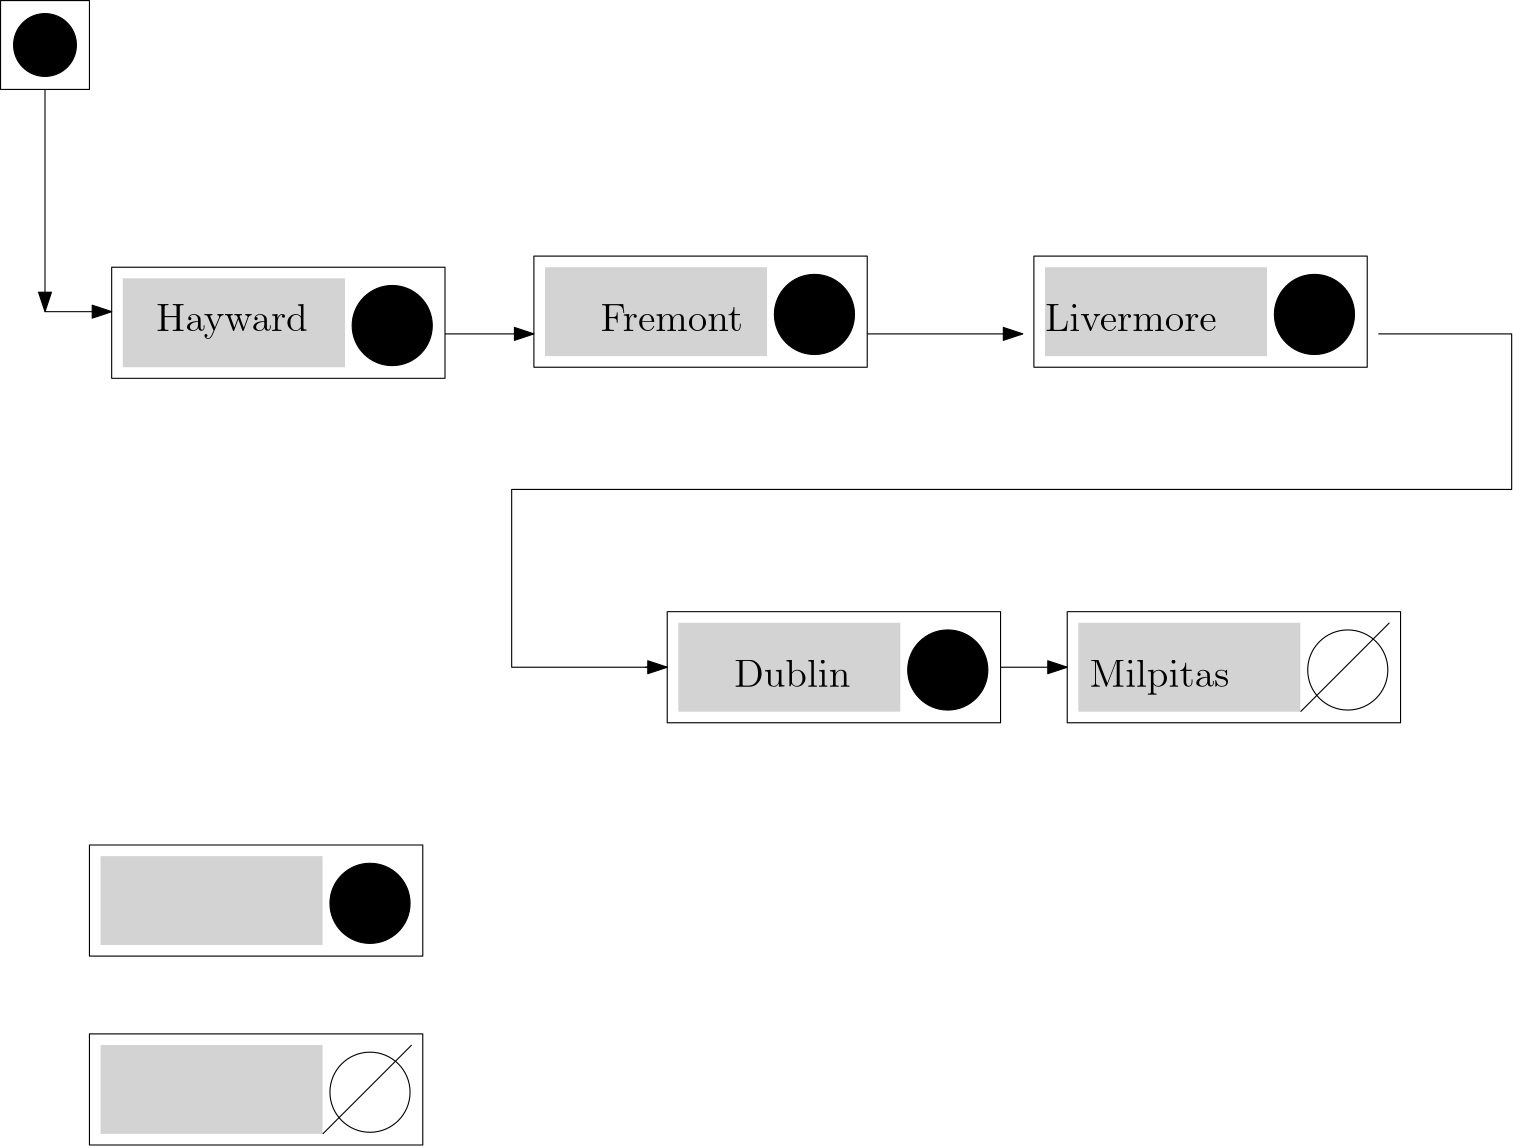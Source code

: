 <?xml version="1.0"?>
<!DOCTYPE ipe SYSTEM "ipe.dtd">
<ipe version="70005" creator="Ipe 7.1.4">
<info created="D:20170912145616" modified="D:20170919144245"/>
<ipestyle name="basic">
<symbol name="arrow/arc(spx)">
<path stroke="sym-stroke" fill="sym-stroke" pen="sym-pen">
0 0 m
-1 0.333 l
-1 -0.333 l
h
</path>
</symbol>
<symbol name="arrow/farc(spx)">
<path stroke="sym-stroke" fill="white" pen="sym-pen">
0 0 m
-1 0.333 l
-1 -0.333 l
h
</path>
</symbol>
<symbol name="mark/circle(sx)" transformations="translations">
<path fill="sym-stroke">
0.6 0 0 0.6 0 0 e
0.4 0 0 0.4 0 0 e
</path>
</symbol>
<symbol name="mark/disk(sx)" transformations="translations">
<path fill="sym-stroke">
0.6 0 0 0.6 0 0 e
</path>
</symbol>
<symbol name="mark/fdisk(sfx)" transformations="translations">
<group>
<path fill="sym-fill">
0.5 0 0 0.5 0 0 e
</path>
<path fill="sym-stroke" fillrule="eofill">
0.6 0 0 0.6 0 0 e
0.4 0 0 0.4 0 0 e
</path>
</group>
</symbol>
<symbol name="mark/box(sx)" transformations="translations">
<path fill="sym-stroke" fillrule="eofill">
-0.6 -0.6 m
0.6 -0.6 l
0.6 0.6 l
-0.6 0.6 l
h
-0.4 -0.4 m
0.4 -0.4 l
0.4 0.4 l
-0.4 0.4 l
h
</path>
</symbol>
<symbol name="mark/square(sx)" transformations="translations">
<path fill="sym-stroke">
-0.6 -0.6 m
0.6 -0.6 l
0.6 0.6 l
-0.6 0.6 l
h
</path>
</symbol>
<symbol name="mark/fsquare(sfx)" transformations="translations">
<group>
<path fill="sym-fill">
-0.5 -0.5 m
0.5 -0.5 l
0.5 0.5 l
-0.5 0.5 l
h
</path>
<path fill="sym-stroke" fillrule="eofill">
-0.6 -0.6 m
0.6 -0.6 l
0.6 0.6 l
-0.6 0.6 l
h
-0.4 -0.4 m
0.4 -0.4 l
0.4 0.4 l
-0.4 0.4 l
h
</path>
</group>
</symbol>
<symbol name="mark/cross(sx)" transformations="translations">
<group>
<path fill="sym-stroke">
-0.43 -0.57 m
0.57 0.43 l
0.43 0.57 l
-0.57 -0.43 l
h
</path>
<path fill="sym-stroke">
-0.43 0.57 m
0.57 -0.43 l
0.43 -0.57 l
-0.57 0.43 l
h
</path>
</group>
</symbol>
<symbol name="arrow/fnormal(spx)">
<path stroke="sym-stroke" fill="white" pen="sym-pen">
0 0 m
-1 0.333 l
-1 -0.333 l
h
</path>
</symbol>
<symbol name="arrow/pointed(spx)">
<path stroke="sym-stroke" fill="sym-stroke" pen="sym-pen">
0 0 m
-1 0.333 l
-0.8 0 l
-1 -0.333 l
h
</path>
</symbol>
<symbol name="arrow/fpointed(spx)">
<path stroke="sym-stroke" fill="white" pen="sym-pen">
0 0 m
-1 0.333 l
-0.8 0 l
-1 -0.333 l
h
</path>
</symbol>
<symbol name="arrow/linear(spx)">
<path stroke="sym-stroke" pen="sym-pen">
-1 0.333 m
0 0 l
-1 -0.333 l
</path>
</symbol>
<symbol name="arrow/fdouble(spx)">
<path stroke="sym-stroke" fill="white" pen="sym-pen">
0 0 m
-1 0.333 l
-1 -0.333 l
h
-1 0 m
-2 0.333 l
-2 -0.333 l
h
</path>
</symbol>
<symbol name="arrow/double(spx)">
<path stroke="sym-stroke" fill="sym-stroke" pen="sym-pen">
0 0 m
-1 0.333 l
-1 -0.333 l
h
-1 0 m
-2 0.333 l
-2 -0.333 l
h
</path>
</symbol>
<pen name="heavier" value="0.8"/>
<pen name="fat" value="1.2"/>
<pen name="ultrafat" value="2"/>
<symbolsize name="large" value="5"/>
<symbolsize name="small" value="2"/>
<symbolsize name="tiny" value="1.1"/>
<arrowsize name="large" value="10"/>
<arrowsize name="small" value="5"/>
<arrowsize name="tiny" value="3"/>
<color name="red" value="1 0 0"/>
<color name="green" value="0 1 0"/>
<color name="blue" value="0 0 1"/>
<color name="yellow" value="1 1 0"/>
<color name="orange" value="1 0.647 0"/>
<color name="gold" value="1 0.843 0"/>
<color name="purple" value="0.627 0.125 0.941"/>
<color name="gray" value="0.745"/>
<color name="brown" value="0.647 0.165 0.165"/>
<color name="navy" value="0 0 0.502"/>
<color name="pink" value="1 0.753 0.796"/>
<color name="seagreen" value="0.18 0.545 0.341"/>
<color name="turquoise" value="0.251 0.878 0.816"/>
<color name="violet" value="0.933 0.51 0.933"/>
<color name="darkblue" value="0 0 0.545"/>
<color name="darkcyan" value="0 0.545 0.545"/>
<color name="darkgray" value="0.663"/>
<color name="darkgreen" value="0 0.392 0"/>
<color name="darkmagenta" value="0.545 0 0.545"/>
<color name="darkorange" value="1 0.549 0"/>
<color name="darkred" value="0.545 0 0"/>
<color name="lightblue" value="0.678 0.847 0.902"/>
<color name="lightcyan" value="0.878 1 1"/>
<color name="lightgray" value="0.827"/>
<color name="lightgreen" value="0.565 0.933 0.565"/>
<color name="lightyellow" value="1 1 0.878"/>
<dashstyle name="dashed" value="[4] 0"/>
<dashstyle name="dotted" value="[1 3] 0"/>
<dashstyle name="dash dotted" value="[4 2 1 2] 0"/>
<dashstyle name="dash dot dotted" value="[4 2 1 2 1 2] 0"/>
<textsize name="large" value="\large"/>
<textsize name="small" value="\small"/>
<textsize name="tiny" value="\tiny"/>
<textsize name="Large" value="\Large"/>
<textsize name="LARGE" value="\LARGE"/>
<textsize name="huge" value="\huge"/>
<textsize name="Huge" value="\Huge"/>
<textsize name="footnote" value="\footnotesize"/>
<textstyle name="center" begin="\begin{center}" end="\end{center}"/>
<textstyle name="itemize" begin="\begin{itemize}" end="\end{itemize}"/>
<textstyle name="item" begin="\begin{itemize}\item{}" end="\end{itemize}"/>
<gridsize name="4 pts" value="4"/>
<gridsize name="8 pts (~3 mm)" value="8"/>
<gridsize name="16 pts (~6 mm)" value="16"/>
<gridsize name="32 pts (~12 mm)" value="32"/>
<gridsize name="10 pts (~3.5 mm)" value="10"/>
<gridsize name="20 pts (~7 mm)" value="20"/>
<gridsize name="14 pts (~5 mm)" value="14"/>
<gridsize name="28 pts (~10 mm)" value="28"/>
<gridsize name="56 pts (~20 mm)" value="56"/>
<anglesize name="90 deg" value="90"/>
<anglesize name="60 deg" value="60"/>
<anglesize name="45 deg" value="45"/>
<anglesize name="30 deg" value="30"/>
<anglesize name="22.5 deg" value="22.5"/>
<tiling name="falling" angle="-60" step="4" width="1"/>
<tiling name="rising" angle="30" step="4" width="1"/>
</ipestyle>
<page>
<layer name="alpha"/>
<layer name="beta"/>
<view layers="alpha beta" active="beta"/>
<group layer="alpha" matrix="1 0 0 1 360 -32">
<group matrix="1 0 0 1 -4 -160">
<path fill="lightgray">
48 800 m
48 768 l
128 768 l
128 800 l
h
</path>
<path stroke="black">
128 796 m
128 796 l
128 796 l
128 796 l
h
</path>
<path fill="white">
128 800 m
128 768 l
160 768 l
160 800 l
h
</path>
<path stroke="black">
44 804 m
44 764 l
164 764 l
164 804 l
h
</path>
</group>
<path stroke="black">
156 640 m
124 608 l
</path>
<path matrix="1 0 0 1 1 -1" stroke="black">
14.4222 0 0 14.4222 140 624 e
</path>
</group>
<group matrix="1 0 0 1 -108 -208">
<group matrix="1 0 0 1 112 -68">
<path fill="lightgray">
48 800 m
48 768 l
128 768 l
128 800 l
h
</path>
<path stroke="black">
128 796 m
128 796 l
128 796 l
128 796 l
h
</path>
<path fill="white">
128 800 m
128 768 l
160 768 l
160 800 l
h
</path>
<path stroke="black">
44 804 m
44 764 l
164 764 l
164 804 l
h
</path>
</group>
<path matrix="1 0 0 1 117 91" stroke="black" fill="black">
14.4222 0 0 14.4222 140 624 e
</path>
</group>
<group layer="beta" matrix="1 0 0 1 -100 0">
<group matrix="1 0 0 1 112 -68">
<path fill="lightgray">
48 800 m
48 768 l
128 768 l
128 800 l
h
</path>
<path stroke="black">
128 796 m
128 796 l
128 796 l
128 796 l
h
</path>
<path fill="white">
128 800 m
128 768 l
160 768 l
160 800 l
h
</path>
<path stroke="black">
44 804 m
44 764 l
164 764 l
164 804 l
h
</path>
</group>
<path matrix="1 0 0 1 117 91" stroke="black" fill="black">
14.4222 0 0 14.4222 140 624 e
</path>
</group>
<group matrix="1 0 0 1 52 4">
<group matrix="1 0 0 1 112 -68">
<path fill="lightgray">
48 800 m
48 768 l
128 768 l
128 800 l
h
</path>
<path stroke="black">
128 796 m
128 796 l
128 796 l
128 796 l
h
</path>
<path fill="white">
128 800 m
128 768 l
160 768 l
160 800 l
h
</path>
<path stroke="black">
44 804 m
44 764 l
164 764 l
164 804 l
h
</path>
</group>
<path matrix="1 0 0 1 117 91" stroke="black" fill="black">
14.4222 0 0 14.4222 140 624 e
</path>
</group>
<group matrix="1 0 0 1 232 4">
<group matrix="1 0 0 1 112 -68">
<path fill="lightgray">
48 800 m
48 768 l
128 768 l
128 800 l
h
</path>
<path stroke="black">
128 796 m
128 796 l
128 796 l
128 796 l
h
</path>
<path fill="white">
128 800 m
128 768 l
160 768 l
160 800 l
h
</path>
<path stroke="black">
44 804 m
44 764 l
164 764 l
164 804 l
h
</path>
</group>
<path matrix="1 0 0 1 117 91" stroke="black" fill="black">
14.4222 0 0 14.4222 140 624 e
</path>
</group>
<group matrix="1 0 0 1 100 -124">
<group matrix="1 0 0 1 112 -68">
<path fill="lightgray">
48 800 m
48 768 l
128 768 l
128 800 l
h
</path>
<path stroke="black">
128 796 m
128 796 l
128 796 l
128 796 l
h
</path>
<path fill="white">
128 800 m
128 768 l
160 768 l
160 800 l
h
</path>
<path stroke="black">
44 804 m
44 764 l
164 764 l
164 804 l
h
</path>
</group>
<path matrix="1 0 0 1 117 91" stroke="black" fill="black">
14.4222 0 0 14.4222 140 624 e
</path>
</group>
<group matrix="1 0 0 1 -112 192">
<path stroke="black">
128 640 m
128 608 l
160 608 l
160 640 l
h
</path>
<path stroke="black" fill="black">
11.3137 0 0 11.3137 144 624 e
</path>
</group>
<group matrix="1 0 0 1 8 -184">
<group matrix="1 0 0 1 -4 -160">
<path fill="lightgray">
48 800 m
48 768 l
128 768 l
128 800 l
h
</path>
<path stroke="black">
128 796 m
128 796 l
128 796 l
128 796 l
h
</path>
<path fill="white">
128 800 m
128 768 l
160 768 l
160 800 l
h
</path>
<path stroke="black">
44 804 m
44 764 l
164 764 l
164 804 l
h
</path>
</group>
<path stroke="black">
156 640 m
124 608 l
</path>
<path matrix="1 0 0 1 1 -1" stroke="black">
14.4222 0 0 14.4222 140 624 e
</path>
</group>
<path stroke="black" arrow="normal/normal">
32 800 m
32 720 l
</path>
<path stroke="black" arrow="normal/normal">
32 720 m
56 720 l
</path>
<path stroke="black" arrow="normal/normal">
176 712 m
208 712 l
</path>
<path stroke="black" arrow="normal/normal">
328 712 m
384 712 l
</path>
<path stroke="black">
512 712 m
560 712 l
560 656 l
200 656 l
200 592 l
256 592 l
256 592 l
</path>
<path stroke="black" arrow="normal/normal">
376 592 m
400 592 l
</path>
<path stroke="black" cap="1">
256 592 m
256 592 l
</path>
<path stroke="black" arrow="normal/normal">
248 592 m
256 592 l
</path>
<text matrix="1 0 0 1 8 -23" transformations="translations" pos="64 736" stroke="black" type="label" width="54.623" height="9.962" depth="2.79" valign="baseline">\Large Hayward</text>
<text matrix="1 0 0 1 168 -23" transformations="translations" pos="64 736" stroke="black" type="label" width="55.991" height="9.803" depth="0" valign="baseline">\Large Fremont
</text>
<text matrix="1 0 0 1 328 -23" transformations="translations" pos="64 736" stroke="black" type="label" width="61.844" height="9.803" depth="0" valign="baseline">\Large Livermore</text>
<text matrix="1 0 0 1 216 -151" transformations="translations" pos="64 736" stroke="black" type="label" width="46.626" height="9.963" depth="0" valign="baseline">\Large Dublin
</text>
<text matrix="1 0 0 1 344 -151" transformations="translations" pos="64 736" stroke="black" type="label" width="50.409" height="9.962" depth="2.79" valign="baseline">\Large Milpitas</text>
</page>
</ipe>
